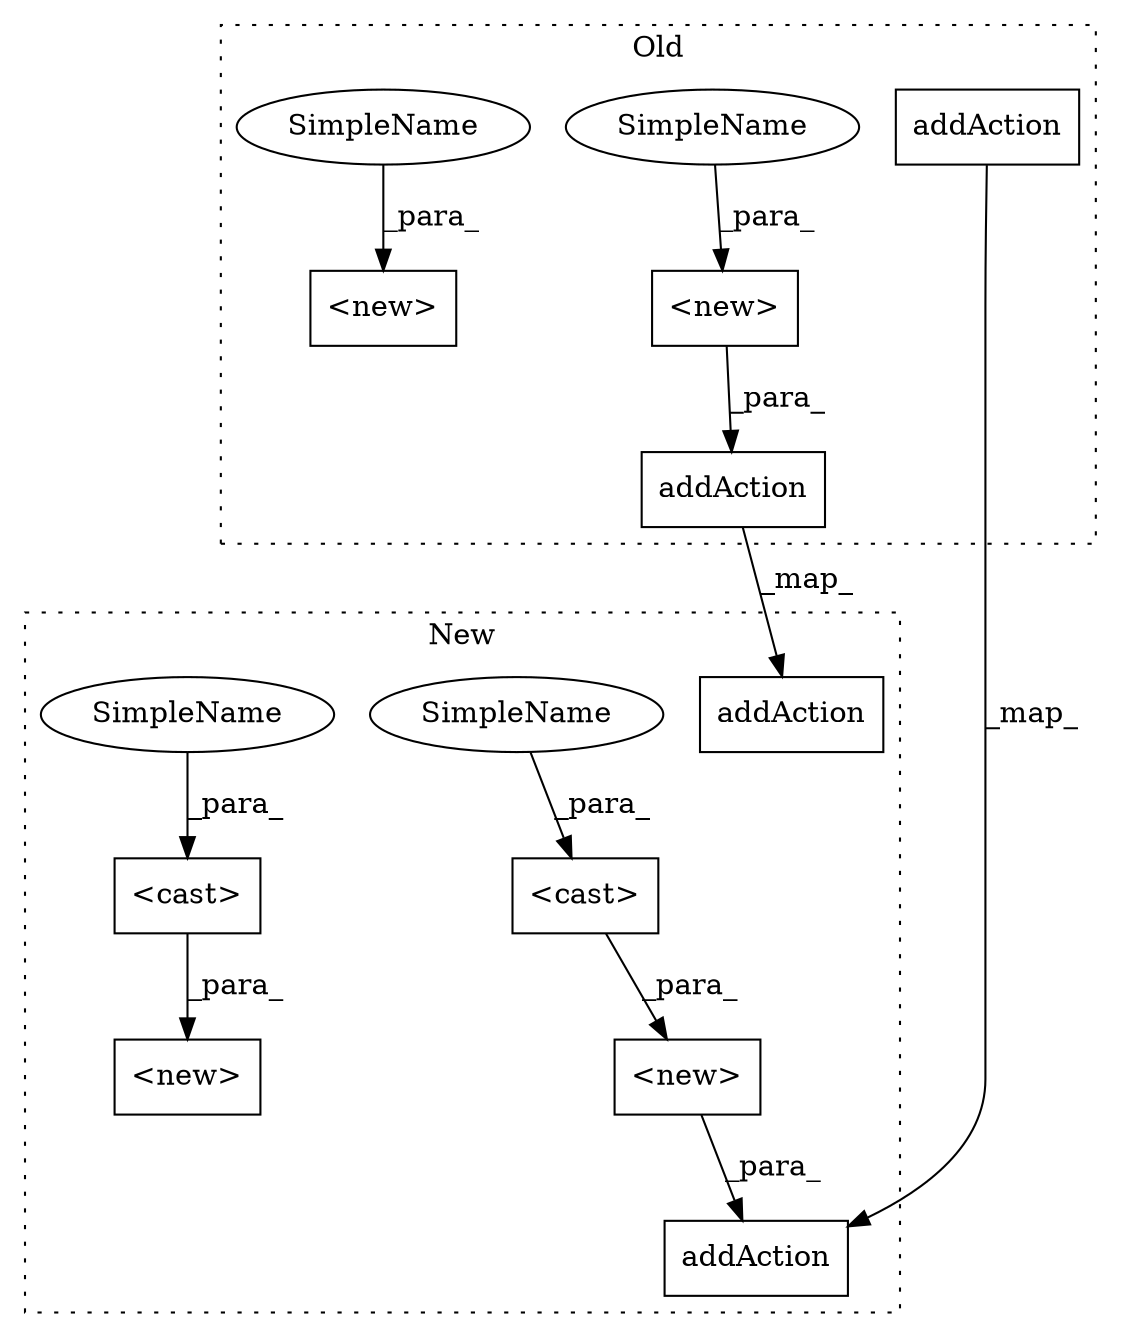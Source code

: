 digraph G {
subgraph cluster0 {
1 [label="addAction" a="32" s="901,927" l="10,1" shape="box"];
4 [label="<new>" a="14" s="1203,1220" l="11,1" shape="box"];
7 [label="addAction" a="32" s="1193,1221" l="10,1" shape="box"];
10 [label="<new>" a="14" s="1056,1073" l="11,1" shape="box"];
11 [label="SimpleName" a="42" s="1214" l="6" shape="ellipse"];
12 [label="SimpleName" a="42" s="1067" l="6" shape="ellipse"];
label = "Old";
style="dotted";
}
subgraph cluster1 {
2 [label="addAction" a="32" s="1067,1136" l="10,1" shape="box"];
3 [label="<cast>" a="11" s="1086" l="43" shape="box"];
5 [label="<new>" a="14" s="1077,1135" l="9,1" shape="box"];
6 [label="<cast>" a="11" s="902" l="45" shape="box"];
8 [label="addAction" a="32" s="1451,1528" l="10,1" shape="box"];
9 [label="<new>" a="14" s="891,953" l="11,1" shape="box"];
13 [label="SimpleName" a="42" s="1129" l="6" shape="ellipse"];
14 [label="SimpleName" a="42" s="947" l="6" shape="ellipse"];
label = "New";
style="dotted";
}
1 -> 2 [label="_map_"];
3 -> 5 [label="_para_"];
4 -> 7 [label="_para_"];
5 -> 2 [label="_para_"];
6 -> 9 [label="_para_"];
7 -> 8 [label="_map_"];
11 -> 4 [label="_para_"];
12 -> 10 [label="_para_"];
13 -> 3 [label="_para_"];
14 -> 6 [label="_para_"];
}